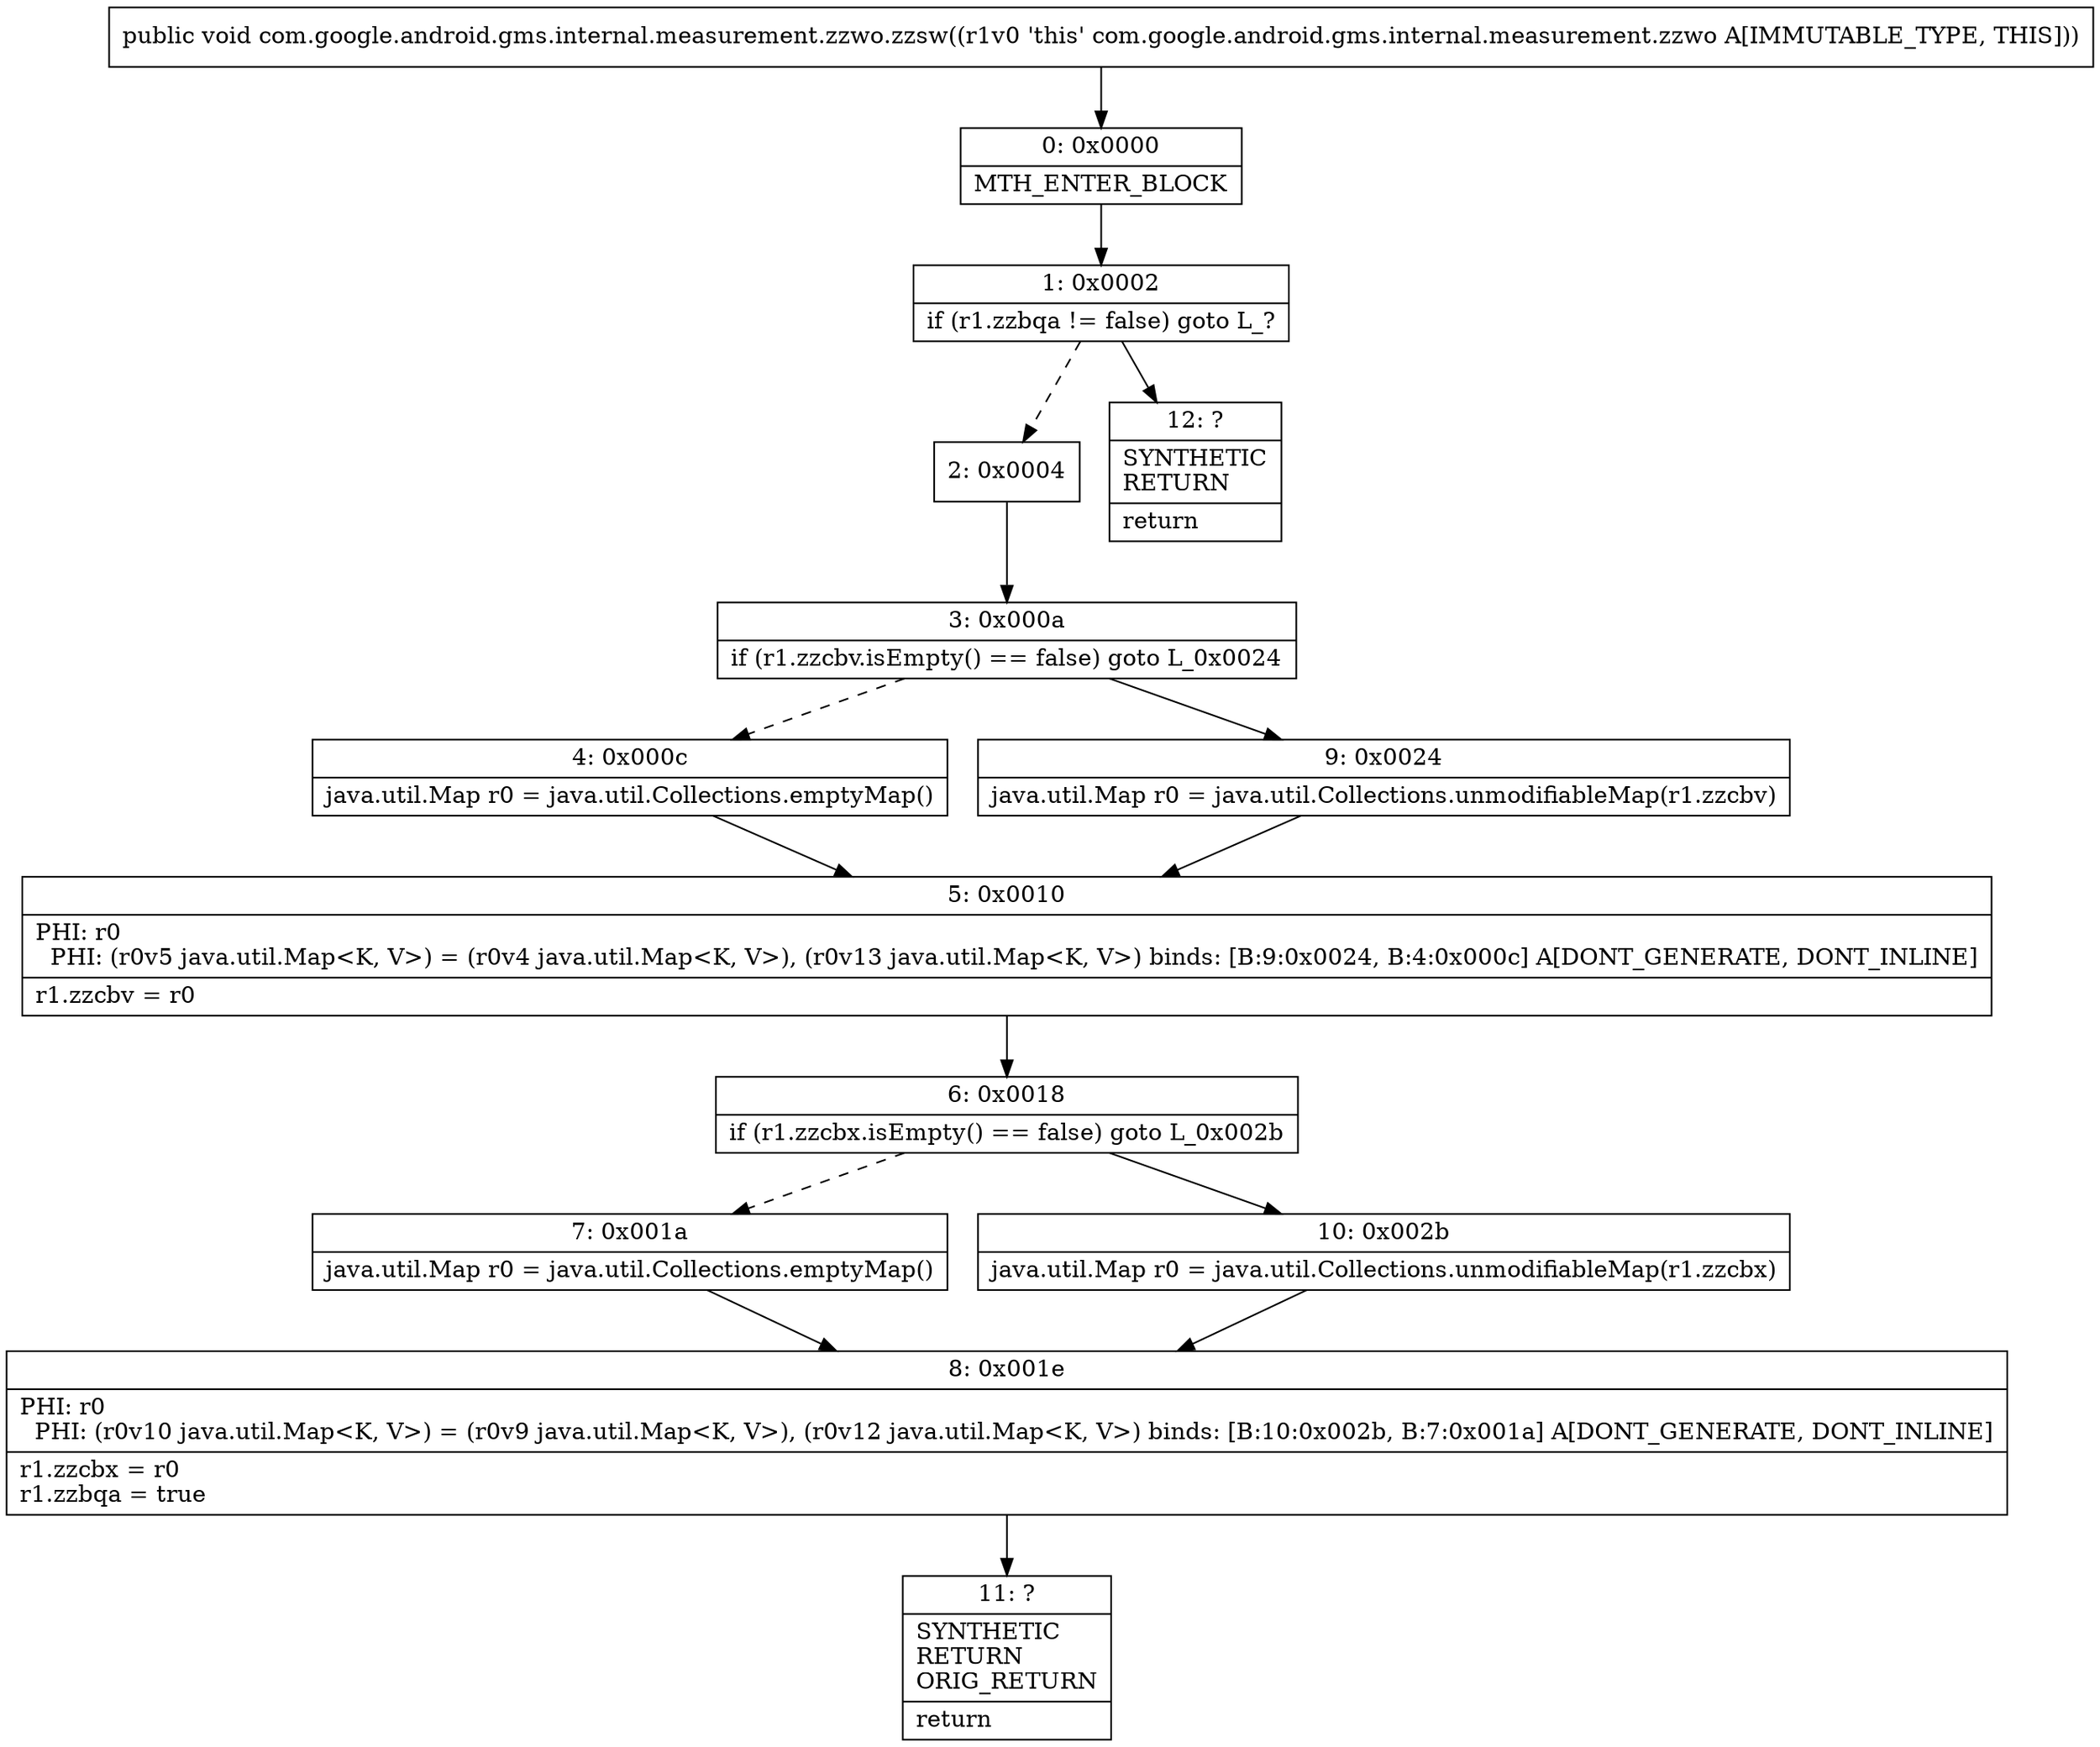 digraph "CFG forcom.google.android.gms.internal.measurement.zzwo.zzsw()V" {
Node_0 [shape=record,label="{0\:\ 0x0000|MTH_ENTER_BLOCK\l}"];
Node_1 [shape=record,label="{1\:\ 0x0002|if (r1.zzbqa != false) goto L_?\l}"];
Node_2 [shape=record,label="{2\:\ 0x0004}"];
Node_3 [shape=record,label="{3\:\ 0x000a|if (r1.zzcbv.isEmpty() == false) goto L_0x0024\l}"];
Node_4 [shape=record,label="{4\:\ 0x000c|java.util.Map r0 = java.util.Collections.emptyMap()\l}"];
Node_5 [shape=record,label="{5\:\ 0x0010|PHI: r0 \l  PHI: (r0v5 java.util.Map\<K, V\>) = (r0v4 java.util.Map\<K, V\>), (r0v13 java.util.Map\<K, V\>) binds: [B:9:0x0024, B:4:0x000c] A[DONT_GENERATE, DONT_INLINE]\l|r1.zzcbv = r0\l}"];
Node_6 [shape=record,label="{6\:\ 0x0018|if (r1.zzcbx.isEmpty() == false) goto L_0x002b\l}"];
Node_7 [shape=record,label="{7\:\ 0x001a|java.util.Map r0 = java.util.Collections.emptyMap()\l}"];
Node_8 [shape=record,label="{8\:\ 0x001e|PHI: r0 \l  PHI: (r0v10 java.util.Map\<K, V\>) = (r0v9 java.util.Map\<K, V\>), (r0v12 java.util.Map\<K, V\>) binds: [B:10:0x002b, B:7:0x001a] A[DONT_GENERATE, DONT_INLINE]\l|r1.zzcbx = r0\lr1.zzbqa = true\l}"];
Node_9 [shape=record,label="{9\:\ 0x0024|java.util.Map r0 = java.util.Collections.unmodifiableMap(r1.zzcbv)\l}"];
Node_10 [shape=record,label="{10\:\ 0x002b|java.util.Map r0 = java.util.Collections.unmodifiableMap(r1.zzcbx)\l}"];
Node_11 [shape=record,label="{11\:\ ?|SYNTHETIC\lRETURN\lORIG_RETURN\l|return\l}"];
Node_12 [shape=record,label="{12\:\ ?|SYNTHETIC\lRETURN\l|return\l}"];
MethodNode[shape=record,label="{public void com.google.android.gms.internal.measurement.zzwo.zzsw((r1v0 'this' com.google.android.gms.internal.measurement.zzwo A[IMMUTABLE_TYPE, THIS])) }"];
MethodNode -> Node_0;
Node_0 -> Node_1;
Node_1 -> Node_2[style=dashed];
Node_1 -> Node_12;
Node_2 -> Node_3;
Node_3 -> Node_4[style=dashed];
Node_3 -> Node_9;
Node_4 -> Node_5;
Node_5 -> Node_6;
Node_6 -> Node_7[style=dashed];
Node_6 -> Node_10;
Node_7 -> Node_8;
Node_8 -> Node_11;
Node_9 -> Node_5;
Node_10 -> Node_8;
}


